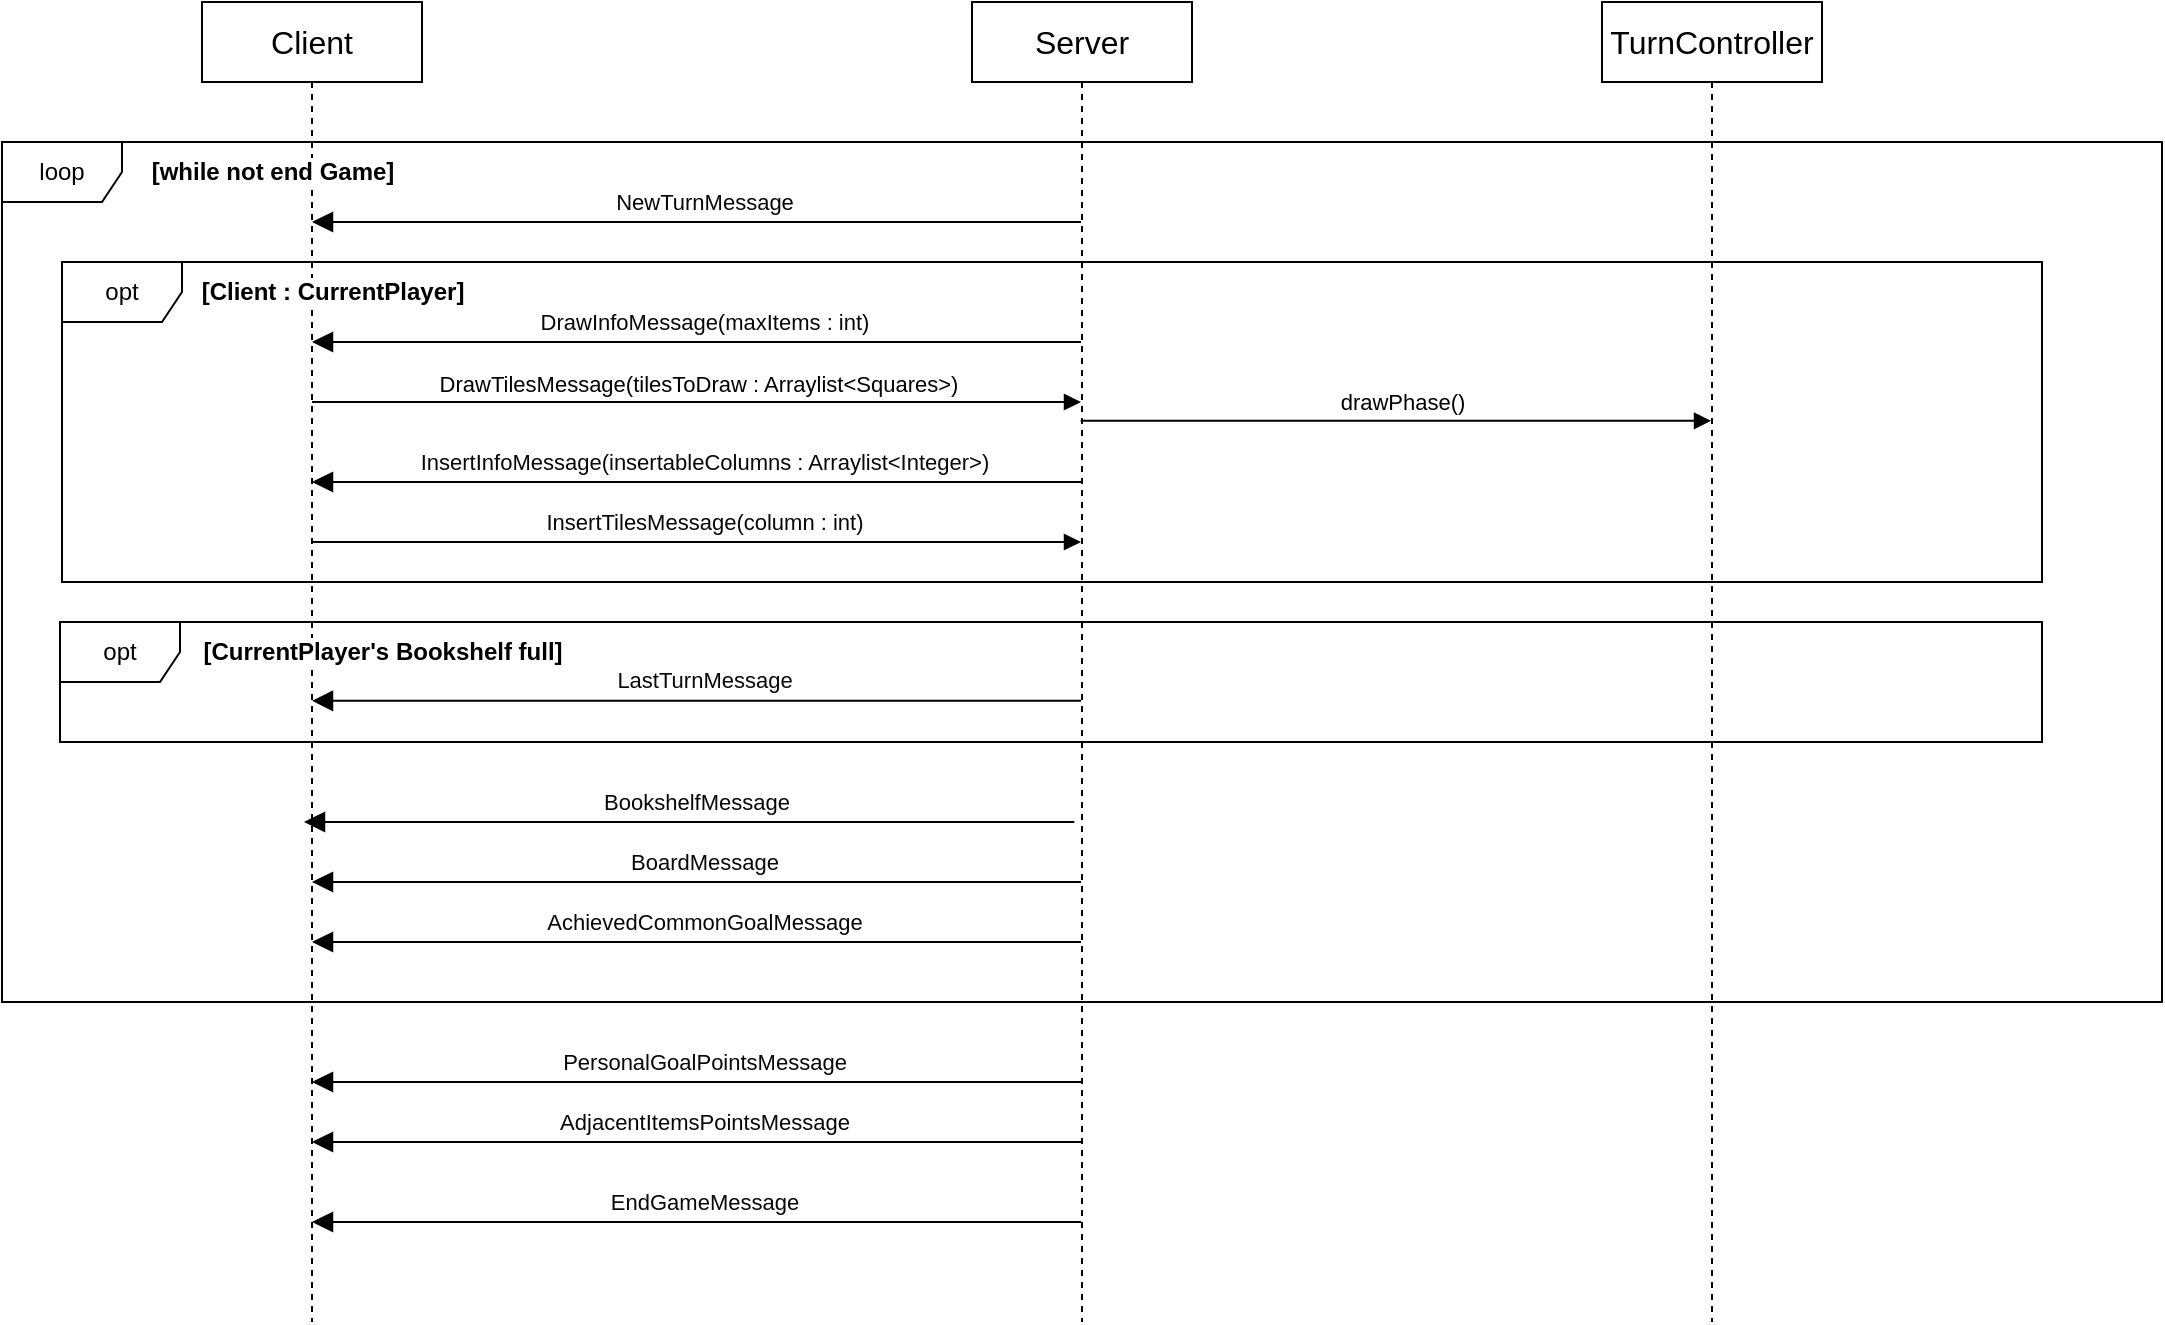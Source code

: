 <mxfile version="21.5.0" type="device">
  <diagram name="Pagina-1" id="6Mq_mjlfumfUOl1YjtqR">
    <mxGraphModel dx="908" dy="722" grid="1" gridSize="10" guides="1" tooltips="1" connect="1" arrows="1" fold="1" page="1" pageScale="1" pageWidth="827" pageHeight="1169" math="0" shadow="0">
      <root>
        <mxCell id="0" />
        <mxCell id="1" parent="0" />
        <mxCell id="l8pV8k5_uUXK4S9wxUd8-1" value="loop" style="shape=umlFrame;whiteSpace=wrap;html=1;pointerEvents=0;" parent="1" vertex="1">
          <mxGeometry x="70" y="100" width="1080" height="430" as="geometry" />
        </mxCell>
        <mxCell id="l8pV8k5_uUXK4S9wxUd8-2" value="Client" style="html=1;whiteSpace=wrap;fontSize=16;" parent="1" vertex="1">
          <mxGeometry x="170" y="30" width="110" height="40" as="geometry" />
        </mxCell>
        <mxCell id="l8pV8k5_uUXK4S9wxUd8-3" value="Server" style="html=1;whiteSpace=wrap;fontSize=16;" parent="1" vertex="1">
          <mxGeometry x="555" y="30" width="110" height="40" as="geometry" />
        </mxCell>
        <mxCell id="l8pV8k5_uUXK4S9wxUd8-4" value="" style="shape=umlLifeline;perimeter=lifelinePerimeter;whiteSpace=wrap;html=1;container=1;dropTarget=0;collapsible=0;recursiveResize=0;outlineConnect=0;portConstraint=eastwest;newEdgeStyle={&quot;edgeStyle&quot;:&quot;elbowEdgeStyle&quot;,&quot;elbow&quot;:&quot;vertical&quot;,&quot;curved&quot;:0,&quot;rounded&quot;:0};participant=umlActor;size=0;" parent="1" vertex="1">
          <mxGeometry x="215" y="70" width="20" height="620" as="geometry" />
        </mxCell>
        <mxCell id="l8pV8k5_uUXK4S9wxUd8-5" value="" style="shape=umlLifeline;perimeter=lifelinePerimeter;whiteSpace=wrap;html=1;container=1;dropTarget=0;collapsible=0;recursiveResize=0;outlineConnect=0;portConstraint=eastwest;newEdgeStyle={&quot;edgeStyle&quot;:&quot;elbowEdgeStyle&quot;,&quot;elbow&quot;:&quot;vertical&quot;,&quot;curved&quot;:0,&quot;rounded&quot;:0};participant=umlActor;size=0;" parent="1" vertex="1">
          <mxGeometry x="600" y="70" width="20" height="620" as="geometry" />
        </mxCell>
        <mxCell id="b7o00LJWasRuA-wiBPHc-1" value="[while not end Game]" style="text;html=1;align=center;verticalAlign=middle;resizable=0;points=[];autosize=1;strokeColor=none;fillColor=none;fontStyle=1;labelBackgroundColor=default;" parent="1" vertex="1">
          <mxGeometry x="135" y="100" width="140" height="30" as="geometry" />
        </mxCell>
        <mxCell id="b7o00LJWasRuA-wiBPHc-2" value="&lt;div style=&quot;color: rgb(8, 8, 8);&quot;&gt;&lt;pre style=&quot;&quot;&gt;&lt;font face=&quot;Helvetica&quot;&gt;NewTurnMessage&lt;/font&gt;&lt;/pre&gt;&lt;/div&gt;" style="html=1;verticalAlign=bottom;endArrow=block;endSize=8;edgeStyle=elbowEdgeStyle;elbow=vertical;curved=0;rounded=0;labelBackgroundColor=none;endFill=1;" parent="1" source="l8pV8k5_uUXK4S9wxUd8-5" target="l8pV8k5_uUXK4S9wxUd8-4" edge="1">
          <mxGeometry x="-0.014" y="10" relative="1" as="geometry">
            <mxPoint x="700" y="200" as="sourcePoint" />
            <mxPoint x="275" y="200" as="targetPoint" />
            <Array as="points">
              <mxPoint x="540" y="140" />
              <mxPoint x="390" y="200" />
            </Array>
            <mxPoint x="1" as="offset" />
          </mxGeometry>
        </mxCell>
        <mxCell id="b7o00LJWasRuA-wiBPHc-3" value="&lt;div style=&quot;color: rgb(8, 8, 8);&quot;&gt;&lt;pre style=&quot;&quot;&gt;&lt;font face=&quot;Helvetica&quot;&gt;DrawInfoMessage(maxItems : int)&lt;/font&gt;&lt;/pre&gt;&lt;/div&gt;" style="html=1;verticalAlign=bottom;endArrow=block;endSize=8;edgeStyle=elbowEdgeStyle;elbow=vertical;curved=0;rounded=0;labelBackgroundColor=none;endFill=1;" parent="1" source="l8pV8k5_uUXK4S9wxUd8-5" target="l8pV8k5_uUXK4S9wxUd8-4" edge="1">
          <mxGeometry x="-0.014" y="10" relative="1" as="geometry">
            <mxPoint x="380" y="190" as="sourcePoint" />
            <mxPoint x="-45" y="190" as="targetPoint" />
            <Array as="points">
              <mxPoint x="590" y="200" />
              <mxPoint x="350" y="180" />
              <mxPoint x="510" y="170" />
              <mxPoint x="270" y="190" />
              <mxPoint x="120" y="250" />
            </Array>
            <mxPoint x="1" as="offset" />
          </mxGeometry>
        </mxCell>
        <mxCell id="b7o00LJWasRuA-wiBPHc-4" value="DrawTilesMessage(tilesToDraw : Arraylist&amp;lt;Squares&amp;gt;)" style="html=1;verticalAlign=bottom;endArrow=block;edgeStyle=elbowEdgeStyle;elbow=vertical;curved=0;rounded=0;" parent="1" source="l8pV8k5_uUXK4S9wxUd8-4" target="l8pV8k5_uUXK4S9wxUd8-5" edge="1">
          <mxGeometry x="0.002" width="80" relative="1" as="geometry">
            <mxPoint x="230" y="200" as="sourcePoint" />
            <mxPoint x="655" y="200" as="targetPoint" />
            <Array as="points">
              <mxPoint x="590" y="230" />
              <mxPoint x="390" y="250" />
              <mxPoint x="310" y="210" />
              <mxPoint x="520" y="200" />
              <mxPoint x="330" y="250" />
              <mxPoint x="405" y="200" />
            </Array>
            <mxPoint as="offset" />
          </mxGeometry>
        </mxCell>
        <mxCell id="b7o00LJWasRuA-wiBPHc-5" value="&lt;div style=&quot;color: rgb(8, 8, 8);&quot;&gt;&lt;pre style=&quot;&quot;&gt;&lt;font face=&quot;Helvetica&quot;&gt;InsertInfoMessage(insertableColumns : Arraylist&amp;lt;Integer&amp;gt;)&lt;/font&gt;&lt;/pre&gt;&lt;/div&gt;" style="html=1;verticalAlign=bottom;endArrow=block;endSize=8;edgeStyle=elbowEdgeStyle;elbow=vertical;curved=0;rounded=0;labelBackgroundColor=none;endFill=1;" parent="1" source="l8pV8k5_uUXK4S9wxUd8-5" target="l8pV8k5_uUXK4S9wxUd8-4" edge="1">
          <mxGeometry x="-0.017" y="10" relative="1" as="geometry">
            <mxPoint x="655" y="270" as="sourcePoint" />
            <mxPoint x="230" y="270" as="targetPoint" />
            <Array as="points">
              <mxPoint x="560" y="270" />
              <mxPoint x="390" y="290" />
              <mxPoint x="600" y="250" />
              <mxPoint x="545" y="270" />
              <mxPoint x="395" y="330" />
            </Array>
            <mxPoint as="offset" />
          </mxGeometry>
        </mxCell>
        <mxCell id="b7o00LJWasRuA-wiBPHc-6" value="opt" style="shape=umlFrame;whiteSpace=wrap;html=1;pointerEvents=0;" parent="1" vertex="1">
          <mxGeometry x="100" y="160" width="990" height="160" as="geometry" />
        </mxCell>
        <mxCell id="b7o00LJWasRuA-wiBPHc-7" value="[Client : CurrentPlayer]" style="text;html=1;align=center;verticalAlign=middle;resizable=0;points=[];autosize=1;strokeColor=none;fillColor=none;fontStyle=1;labelBackgroundColor=default;" parent="1" vertex="1">
          <mxGeometry x="160" y="160" width="150" height="30" as="geometry" />
        </mxCell>
        <mxCell id="b7o00LJWasRuA-wiBPHc-8" value="&lt;div style=&quot;color: rgb(8, 8, 8);&quot;&gt;&lt;pre style=&quot;&quot;&gt;&lt;font face=&quot;Helvetica&quot;&gt;InsertTilesMessage(column : int)&lt;/font&gt;&lt;/pre&gt;&lt;/div&gt;" style="html=1;verticalAlign=bottom;endArrow=none;endSize=8;edgeStyle=elbowEdgeStyle;elbow=vertical;curved=0;rounded=0;labelBackgroundColor=none;endFill=0;startArrow=block;startFill=1;" parent="1" source="l8pV8k5_uUXK4S9wxUd8-5" target="l8pV8k5_uUXK4S9wxUd8-4" edge="1">
          <mxGeometry x="-0.017" y="10" relative="1" as="geometry">
            <mxPoint x="460" y="300" as="sourcePoint" />
            <mxPoint x="35" y="300" as="targetPoint" />
            <Array as="points">
              <mxPoint x="370" y="300" />
              <mxPoint x="200" y="320" />
              <mxPoint x="410" y="280" />
              <mxPoint x="355" y="300" />
              <mxPoint x="205" y="360" />
            </Array>
            <mxPoint as="offset" />
          </mxGeometry>
        </mxCell>
        <mxCell id="b7o00LJWasRuA-wiBPHc-9" value="opt" style="shape=umlFrame;whiteSpace=wrap;html=1;pointerEvents=0;" parent="1" vertex="1">
          <mxGeometry x="99" y="340" width="991" height="60" as="geometry" />
        </mxCell>
        <mxCell id="b7o00LJWasRuA-wiBPHc-10" value="[CurrentPlayer&#39;s Bookshelf full]" style="text;html=1;align=center;verticalAlign=middle;resizable=0;points=[];autosize=1;strokeColor=none;fillColor=none;fontStyle=1;labelBackgroundColor=default;" parent="1" vertex="1">
          <mxGeometry x="160" y="340" width="200" height="30" as="geometry" />
        </mxCell>
        <mxCell id="b7o00LJWasRuA-wiBPHc-11" value="&lt;div style=&quot;color: rgb(8, 8, 8);&quot;&gt;&lt;pre style=&quot;&quot;&gt;&lt;font face=&quot;Helvetica&quot;&gt;LastTurnMessage&lt;/font&gt;&lt;/pre&gt;&lt;/div&gt;" style="html=1;verticalAlign=bottom;endArrow=block;endSize=8;edgeStyle=elbowEdgeStyle;elbow=vertical;curved=0;rounded=0;labelBackgroundColor=none;endFill=1;" parent="1" source="l8pV8k5_uUXK4S9wxUd8-5" target="l8pV8k5_uUXK4S9wxUd8-4" edge="1">
          <mxGeometry x="-0.017" y="10" relative="1" as="geometry">
            <mxPoint x="606.18" y="379.41" as="sourcePoint" />
            <mxPoint x="221.004" y="379.41" as="targetPoint" />
            <Array as="points">
              <mxPoint x="566.68" y="379.41" />
              <mxPoint x="546.68" y="329.41" />
              <mxPoint x="596.68" y="339.41" />
              <mxPoint x="606.68" y="329.41" />
              <mxPoint x="491.68" y="359.41" />
              <mxPoint x="321.68" y="379.41" />
              <mxPoint x="531.68" y="339.41" />
              <mxPoint x="476.68" y="359.41" />
              <mxPoint x="326.68" y="419.41" />
            </Array>
            <mxPoint as="offset" />
          </mxGeometry>
        </mxCell>
        <mxCell id="b7o00LJWasRuA-wiBPHc-12" value="&lt;div style=&quot;color: rgb(8, 8, 8);&quot;&gt;&lt;pre style=&quot;&quot;&gt;&lt;font face=&quot;Helvetica&quot;&gt;BookshelfMessage&lt;/font&gt;&lt;/pre&gt;&lt;/div&gt;" style="html=1;verticalAlign=bottom;endArrow=block;endSize=8;edgeStyle=elbowEdgeStyle;elbow=vertical;curved=0;rounded=0;labelBackgroundColor=none;endFill=1;" parent="1" edge="1">
          <mxGeometry x="-0.017" y="10" relative="1" as="geometry">
            <mxPoint x="606.18" y="440" as="sourcePoint" />
            <mxPoint x="221.004" y="440" as="targetPoint" />
            <Array as="points">
              <mxPoint x="546.68" y="440" />
              <mxPoint x="486.68" y="450" />
              <mxPoint x="596.68" y="500" />
              <mxPoint x="516.68" y="510" />
              <mxPoint x="481.68" y="540" />
              <mxPoint x="531.68" y="550" />
              <mxPoint x="541.68" y="540" />
              <mxPoint x="426.68" y="570" />
              <mxPoint x="256.68" y="590" />
              <mxPoint x="466.68" y="550" />
              <mxPoint x="411.68" y="570" />
              <mxPoint x="261.68" y="630" />
            </Array>
            <mxPoint as="offset" />
          </mxGeometry>
        </mxCell>
        <mxCell id="b7o00LJWasRuA-wiBPHc-13" value="&lt;div style=&quot;color: rgb(8, 8, 8);&quot;&gt;&lt;pre style=&quot;&quot;&gt;&lt;font face=&quot;Helvetica&quot;&gt;BoardMessage&lt;/font&gt;&lt;/pre&gt;&lt;/div&gt;" style="html=1;verticalAlign=bottom;endArrow=block;endSize=8;edgeStyle=elbowEdgeStyle;elbow=vertical;curved=0;rounded=0;labelBackgroundColor=none;endFill=1;" parent="1" source="l8pV8k5_uUXK4S9wxUd8-5" target="l8pV8k5_uUXK4S9wxUd8-4" edge="1">
          <mxGeometry x="-0.017" y="10" relative="1" as="geometry">
            <mxPoint x="655" y="480" as="sourcePoint" />
            <mxPoint x="230" y="480" as="targetPoint" />
            <Array as="points">
              <mxPoint x="590" y="470" />
              <mxPoint x="525" y="480" />
              <mxPoint x="490" y="510" />
              <mxPoint x="540" y="520" />
              <mxPoint x="550" y="510" />
              <mxPoint x="435" y="540" />
              <mxPoint x="265" y="560" />
              <mxPoint x="475" y="520" />
              <mxPoint x="420" y="540" />
              <mxPoint x="270" y="600" />
            </Array>
            <mxPoint as="offset" />
          </mxGeometry>
        </mxCell>
        <mxCell id="b7o00LJWasRuA-wiBPHc-14" value="&lt;div style=&quot;color: rgb(8, 8, 8);&quot;&gt;&lt;pre style=&quot;&quot;&gt;&lt;font face=&quot;Helvetica&quot;&gt;AchievedCommonGoalMessage&lt;/font&gt;&lt;/pre&gt;&lt;/div&gt;" style="html=1;verticalAlign=bottom;endArrow=block;endSize=8;edgeStyle=elbowEdgeStyle;elbow=vertical;curved=0;rounded=0;labelBackgroundColor=none;endFill=1;" parent="1" source="l8pV8k5_uUXK4S9wxUd8-5" target="l8pV8k5_uUXK4S9wxUd8-4" edge="1">
          <mxGeometry x="-0.017" y="10" relative="1" as="geometry">
            <mxPoint x="605" y="530" as="sourcePoint" />
            <mxPoint x="180" y="530" as="targetPoint" />
            <Array as="points">
              <mxPoint x="500" y="500" />
              <mxPoint x="545" y="530" />
              <mxPoint x="480" y="540" />
              <mxPoint x="445" y="570" />
              <mxPoint x="495" y="580" />
              <mxPoint x="505" y="570" />
              <mxPoint x="390" y="600" />
              <mxPoint x="220" y="620" />
              <mxPoint x="430" y="580" />
              <mxPoint x="375" y="600" />
              <mxPoint x="225" y="660" />
            </Array>
            <mxPoint as="offset" />
          </mxGeometry>
        </mxCell>
        <mxCell id="b7o00LJWasRuA-wiBPHc-15" value="&lt;div style=&quot;color: rgb(8, 8, 8);&quot;&gt;&lt;pre style=&quot;&quot;&gt;&lt;font face=&quot;Helvetica&quot;&gt;PersonalGoalPointsMessage&lt;/font&gt;&lt;/pre&gt;&lt;/div&gt;" style="html=1;verticalAlign=bottom;endArrow=block;endSize=8;edgeStyle=elbowEdgeStyle;elbow=vertical;curved=0;rounded=0;labelBackgroundColor=none;endFill=1;" parent="1" source="l8pV8k5_uUXK4S9wxUd8-5" target="l8pV8k5_uUXK4S9wxUd8-4" edge="1">
          <mxGeometry x="-0.017" y="10" relative="1" as="geometry">
            <mxPoint x="640" y="610" as="sourcePoint" />
            <mxPoint x="215" y="610" as="targetPoint" />
            <Array as="points">
              <mxPoint x="590" y="570" />
              <mxPoint x="551" y="610" />
              <mxPoint x="381" y="630" />
              <mxPoint x="591" y="590" />
              <mxPoint x="536" y="610" />
              <mxPoint x="386" y="670" />
            </Array>
            <mxPoint as="offset" />
          </mxGeometry>
        </mxCell>
        <mxCell id="b7o00LJWasRuA-wiBPHc-16" value="&lt;div style=&quot;color: rgb(8, 8, 8);&quot;&gt;&lt;pre style=&quot;&quot;&gt;&lt;font face=&quot;Helvetica&quot;&gt;AdjacentItemsPointsMessage&lt;/font&gt;&lt;/pre&gt;&lt;/div&gt;" style="html=1;verticalAlign=bottom;endArrow=block;endSize=8;edgeStyle=elbowEdgeStyle;elbow=vertical;curved=0;rounded=0;labelBackgroundColor=none;endFill=1;" parent="1" source="l8pV8k5_uUXK4S9wxUd8-5" target="l8pV8k5_uUXK4S9wxUd8-4" edge="1">
          <mxGeometry x="-0.017" y="10" relative="1" as="geometry">
            <mxPoint x="585" y="680" as="sourcePoint" />
            <mxPoint x="160" y="680" as="targetPoint" />
            <Array as="points">
              <mxPoint x="320" y="600" />
              <mxPoint x="526" y="680" />
              <mxPoint x="487" y="720" />
              <mxPoint x="317" y="740" />
              <mxPoint x="527" y="700" />
              <mxPoint x="472" y="720" />
              <mxPoint x="322" y="780" />
            </Array>
            <mxPoint as="offset" />
          </mxGeometry>
        </mxCell>
        <mxCell id="b7o00LJWasRuA-wiBPHc-17" value="&lt;div style=&quot;color: rgb(8, 8, 8);&quot;&gt;&lt;pre style=&quot;&quot;&gt;&lt;font face=&quot;Helvetica&quot;&gt;EndGameMessage&lt;/font&gt;&lt;/pre&gt;&lt;/div&gt;" style="html=1;verticalAlign=bottom;endArrow=block;endSize=8;edgeStyle=elbowEdgeStyle;elbow=vertical;curved=0;rounded=0;labelBackgroundColor=none;endFill=1;" parent="1" source="l8pV8k5_uUXK4S9wxUd8-5" target="l8pV8k5_uUXK4S9wxUd8-4" edge="1">
          <mxGeometry x="-0.017" y="10" relative="1" as="geometry">
            <mxPoint x="655" y="650" as="sourcePoint" />
            <mxPoint x="230" y="650" as="targetPoint" />
            <Array as="points">
              <mxPoint x="500" y="640" />
              <mxPoint x="596" y="650" />
              <mxPoint x="557" y="690" />
              <mxPoint x="387" y="710" />
              <mxPoint x="597" y="670" />
              <mxPoint x="542" y="690" />
              <mxPoint x="392" y="750" />
            </Array>
            <mxPoint as="offset" />
          </mxGeometry>
        </mxCell>
        <mxCell id="qWk3-469QTzwN5alGvRF-1" value="TurnController" style="html=1;whiteSpace=wrap;fontSize=16;" vertex="1" parent="1">
          <mxGeometry x="870" y="30" width="110" height="40" as="geometry" />
        </mxCell>
        <mxCell id="qWk3-469QTzwN5alGvRF-2" value="" style="shape=umlLifeline;perimeter=lifelinePerimeter;whiteSpace=wrap;html=1;container=1;dropTarget=0;collapsible=0;recursiveResize=0;outlineConnect=0;portConstraint=eastwest;newEdgeStyle={&quot;edgeStyle&quot;:&quot;elbowEdgeStyle&quot;,&quot;elbow&quot;:&quot;vertical&quot;,&quot;curved&quot;:0,&quot;rounded&quot;:0};participant=umlActor;size=0;" vertex="1" parent="1">
          <mxGeometry x="915" y="70" width="20" height="620" as="geometry" />
        </mxCell>
        <mxCell id="qWk3-469QTzwN5alGvRF-3" value="drawPhase()" style="html=1;verticalAlign=bottom;endArrow=block;edgeStyle=elbowEdgeStyle;elbow=vertical;curved=0;rounded=0;" edge="1" parent="1">
          <mxGeometry x="0.023" width="80" relative="1" as="geometry">
            <mxPoint x="609.324" y="239.41" as="sourcePoint" />
            <mxPoint x="924.5" y="239.41" as="targetPoint" />
            <Array as="points">
              <mxPoint x="832" y="239.41" />
              <mxPoint x="668.5" y="269.41" />
              <mxPoint x="438.5" y="279.41" />
              <mxPoint x="458.5" y="359.41" />
              <mxPoint x="668.5" y="379.41" />
              <mxPoint x="588.5" y="389.41" />
              <mxPoint x="659.5" y="399.41" />
              <mxPoint x="625.5" y="419.41" />
            </Array>
            <mxPoint as="offset" />
          </mxGeometry>
        </mxCell>
      </root>
    </mxGraphModel>
  </diagram>
</mxfile>

